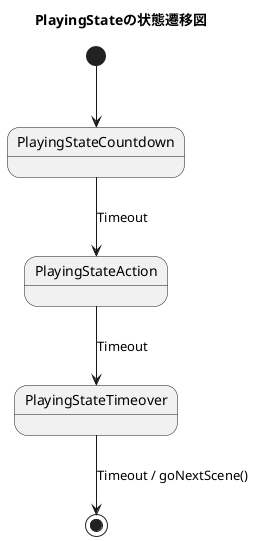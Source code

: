 @startuml PlayingStateの状態遷移図
title PlayingStateの状態遷移図

[*] --> PlayingStateCountdown
PlayingStateCountdown --> PlayingStateAction : Timeout
PlayingStateAction --> PlayingStateTimeover : Timeout
PlayingStateTimeover --> [*] : Timeout / goNextScene()


@enduml

